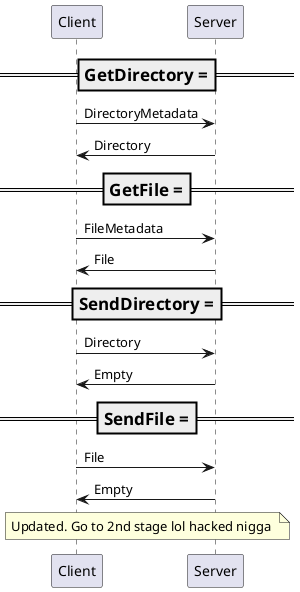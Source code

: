 @startuml

=== GetDirectory ===
Client -> Server: DirectoryMetadata
Server -> Client: Directory

=== GetFile ===
Client -> Server: FileMetadata
Server -> Client: File

=== SendDirectory ===
Client -> Server: Directory
Server -> Client: Empty

=== SendFile ===
Client -> Server: File
Server -> Client: Empty

note over Client, Server
    Updated. Go to 2nd stage lol hacked nigga 
end note

@enduml

' service Server {
'     rpc GetNewId(Empty) returns (GetNewIdResponse)
'     rpc Update(UpdateRequest) returns (UpdateResponse)

'     rpc GetDirectory(DirectoryMetadata) returns (Directory)
'     rpc GetFile(FileMetadata) returns (File)

'     rpc SendDirectory(Directory) returns (Empty)
'     rpc SendFile(File) returns (Empty)
' }